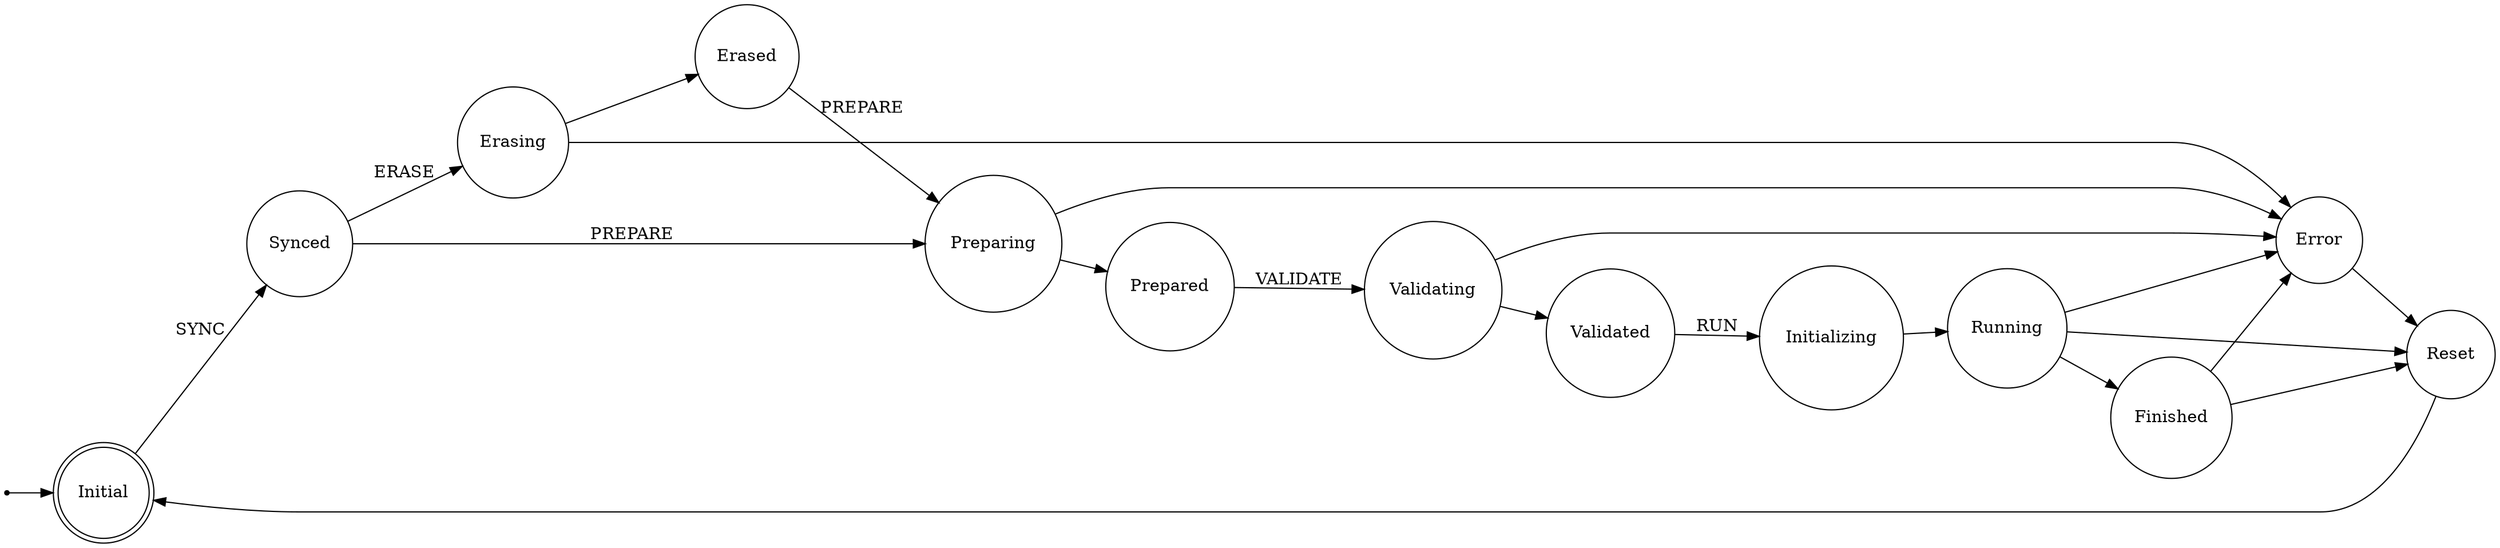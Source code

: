 digraph subject_init_fsm {
	rankdir=LR;

	node [shape = doublecircle]; Initial;
	node [shape = point ]; Start

	node [shape = circle];
	Start        -> Initial;
	Initial      -> Synced       [ label = "SYNC" ];
	Synced       -> Erasing      [ label = "ERASE" ];
	Erasing      -> Erased;
	Erased       -> Preparing    [ label = "PREPARE" ];
	Synced       -> Preparing    [ label = "PREPARE" ];
	Preparing    -> Prepared;
	Prepared     -> Validating   [ label = "VALIDATE" ];
	Validating   -> Validated;
	Validated    -> Initializing [ label = "RUN"];
	Initializing -> Running;
	Running      -> Finished;
	Erasing      -> Error;
	Preparing    -> Error;
	Validating   -> Error;
	Running      -> Error;
	Finished     -> Error;
	Error        -> Reset;
	Running      -> Reset;
	Finished     -> Reset;
	Reset        -> Initial;
}
